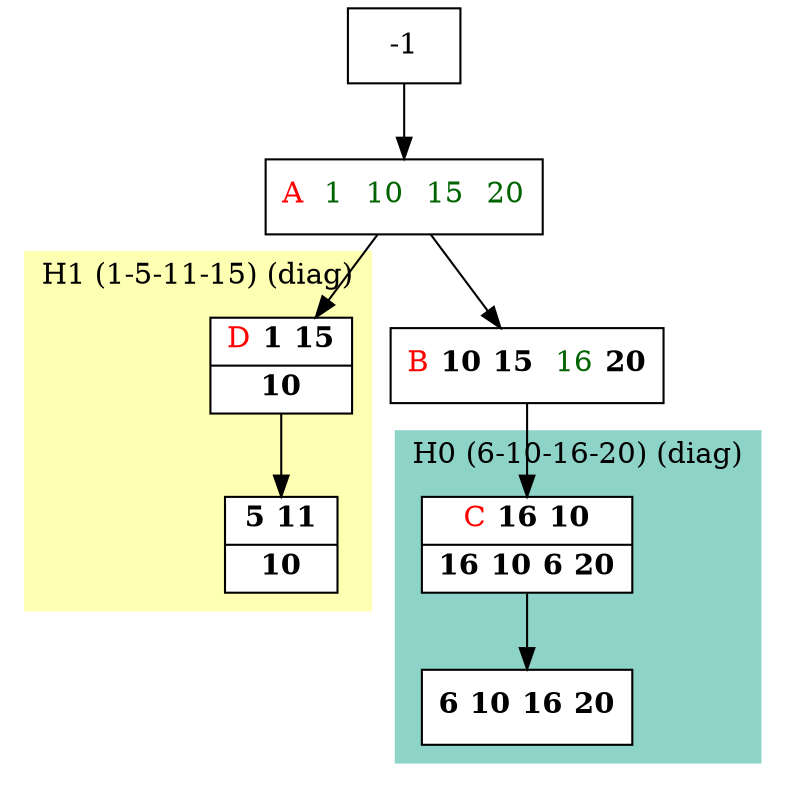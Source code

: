 digraph G {
    node [shape=box];
    subgraph cluster0 {
        node [style=filled,fillcolor=white];
        labeljust="l";
        style=filled;
        color="#8DD3C7";
        H0_0 -> H0_5;
        label="H0 (6-10-16-20) (diag)";
    }
    subgraph cluster1 {
        node [style=filled,fillcolor=white];
        labeljust="l";
        style=filled;
        color="#FFFFB3";
        H1_0 -> H1_7;
        label="H1 (1-5-11-15) (diag)";
    }
     1 [shape=record,label= <{  <FONT COLOR="RED">A</FONT>  <FONT COLOR="DARKGREEN">1</FONT>  <FONT COLOR="DARKGREEN">10</FONT>  <FONT COLOR="DARKGREEN">15</FONT>  <FONT COLOR="DARKGREEN">20</FONT>}> ];
     -1  ->  1;
     10 [shape=record,label= <{  <FONT COLOR="RED">B</FONT> <b>10</b> <b>15</b>  <FONT COLOR="DARKGREEN">16</FONT> <b>20</b>}> ];
     1  ->  10;
     H0_0 [shape=record,label= <{  <FONT COLOR="RED">C</FONT> <b>16</b> <b>10</b>|  <b>16</b> <b>10</b> <b>6</b> <b>20</b>}> ];
     10  ->  H0_0;
     H0_5 [shape=record,label= <{ <b>6</b> <b>10</b> <b>16</b> <b>20</b>}> ];
     H1_0 [shape=record,label= <{  <FONT COLOR="RED">D</FONT> <b>1</b> <b>15</b>|  <b>10</b>}> ];
     1  ->  H1_0;
     H1_7 [shape=record,label= <{ <b>5</b> <b>11</b>|  <b>10</b>}> ];
}
